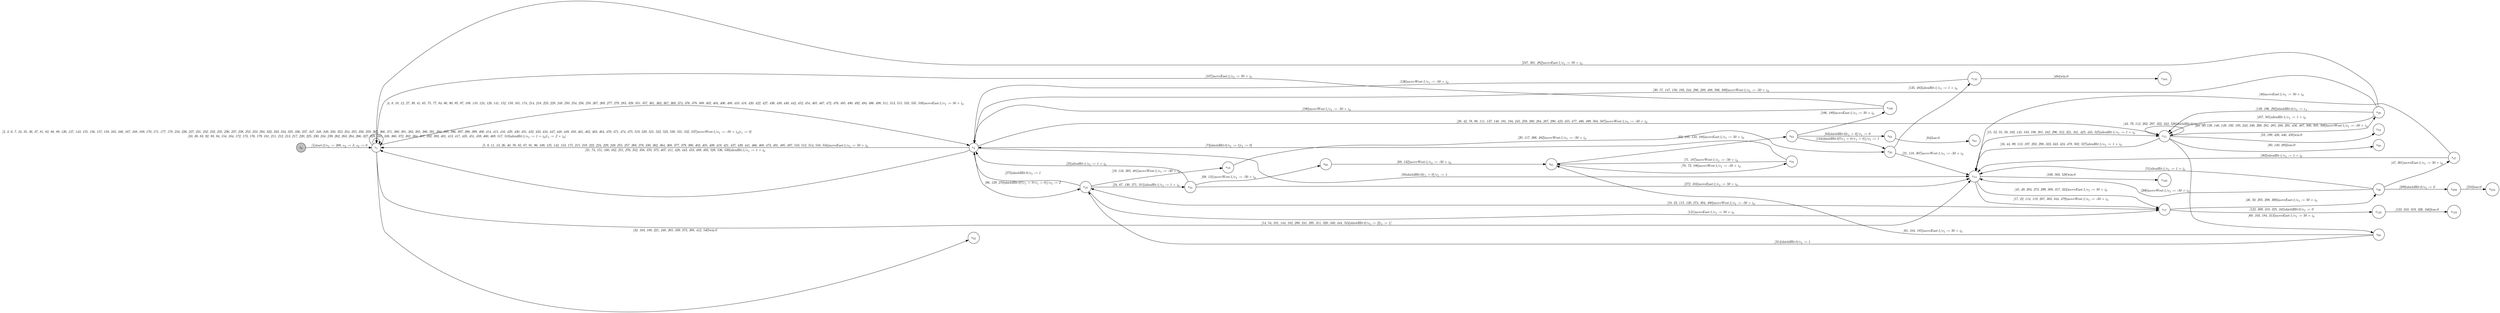digraph EFSM{
  graph [rankdir="LR", fontname="Latin Modern Math"];
  node [color="black", fillcolor="white", shape="circle", style="filled", fontname="Latin Modern Math"];
  edge [fontname="Latin Modern Math"];

  s0[fillcolor="gray", label=<s<sub>0</sub>>];
  s1[label=<s<sub>1</sub>>];
  s4[label=<s<sub>4</sub>>];
  s14[label=<s<sub>14</sub>>];
  s15[label=<s<sub>15</sub>>];
  s17[label=<s<sub>17</sub>>];
  s18[label=<s<sub>18</sub>>];
  s19[label=<s<sub>19</sub>>];
  s20[label=<s<sub>20</sub>>];
  s24[label=<s<sub>24</sub>>];
  s29[label=<s<sub>29</sub>>];
  s32[label=<s<sub>32</sub>>];
  s46[label=<s<sub>46</sub>>];
  s47[label=<s<sub>47</sub>>];
  s53[label=<s<sub>53</sub>>];
  s60[label=<s<sub>60</sub>>];
  s61[label=<s<sub>61</sub>>];
  s62[label=<s<sub>62</sub>>];
  s63[label=<s<sub>63</sub>>];
  s64[label=<s<sub>64</sub>>];
  s68[label=<s<sub>68</sub>>];
  s70[label=<s<sub>70</sub>>];
  s80[label=<s<sub>80</sub>>];
  s100[label=<s<sub>100</sub>>];
  s106[label=<s<sub>106</sub>>];
  s122[label=<s<sub>122</sub>>];
  s123[label=<s<sub>123</sub>>];
  s135[label=<s<sub>135</sub>>];
  s209[label=<s<sub>209</sub>>];
  s210[label=<s<sub>210</sub>>];
  s484[label=<s<sub>484</sub>>];

  s0->s1[label=<<i> [1]start:2/o<sub>1</sub> := 200, o<sub>2</sub> := 3, o<sub>3</sub> := 0</i>>];
  s24->s4[label=<<i> [25]alienHit:1/o<sub>1</sub> := 1 + i<sub>0</sub></i>>];
  s4->s1[label=<<i> [5, 9, 11, 13, 26, 40, 76, 85, 87, 91, 96, 109, 125, 142, 153, 175, 215, 219, 222, 224, 229, 249, 255, 257, 268, 278, 330, 362, 364, 368, 377, 379, 390, 403, 405, 409, 419, 421, 437, 439, 441, 466, 468, 473, 491, 495, 497, 510, 512, 514, 516, 534]moveEast:1/o<sub>1</sub> := 50 + i<sub>0</sub></i>>];
  s46->s47[label=<<i> [47, 301]moveEast:1/o<sub>1</sub> := 50 + i<sub>0</sub></i>>];
  s47->s14[label=<<i> [48]moveEast:1/o<sub>1</sub> := 50 + i<sub>0</sub></i>>];
  s17->s46[label=<<i> [46, 50, 205, 208, 300]moveEast:1/o<sub>1</sub> := 50 + i<sub>0</sub></i>>];
  s46->s14[label=<<i> [51]alienHit:1/o<sub>1</sub> := 1 + i<sub>0</sub></i>>];
  s14->s15[label=<<i> [15, 52, 55, 59, 102, 145, 183, 198, 201, 242, 296, 312, 321, 341, 425, 445, 525]alienHit:1/o<sub>1</sub> := 1 + i<sub>0</sub></i>>];
  s15->s53[label=<<i> [53, 199, 426, 446, 458]win:0</i>>];
  s4->s14[label=<<i> [58]shieldHit:0&#91;r<sub>1</sub> &gt; 0&#93;/o<sub>1</sub> := 1</i>>];
  s15->s60[label=<<i> [60, 103, 184, 313]moveEast:1/o<sub>1</sub> := 50 + i<sub>0</sub></i>>];
  s60->s61[label=<<i> [61, 104, 185]moveEast:1/o<sub>1</sub> := 50 + i<sub>0</sub></i>>];
  s61->s62[label=<<i> [62, 105, 133, 188]moveEast:1/o<sub>1</sub> := 50 + i<sub>0</sub></i>>];
  s62->s63[label=<<i> [63]shieldHit:0&#91;r<sub>1</sub> &gt; 0&#93;/o<sub>1</sub> := 0</i>>];
  s63->s64[label=<<i> [64]lose:0</i>>];
  s24->s68[label=<<i> [68, 131]moveWest:1/o<sub>1</sub> := -50 + i<sub>0</sub></i>>];
  s68->s61[label=<<i> [69, 132]moveWest:1/o<sub>1</sub> := -50 + i<sub>0</sub></i>>];
  s70->s61[label=<<i> [71, 187]moveWest:1/o<sub>1</sub> := -50 + i<sub>0</sub></i>>];
  s70->s4[label=<<i> [73]shieldHit:0/o<sub>1</sub> := 1&#91;r<sub>1</sub> := 0&#93;</i>>];
  s4->s1[label=<<i> [31, 74, 151, 160, 162, 251, 276, 352, 358, 370, 375, 407, 411, 428, 443, 453, 489, 493, 529, 536, 539]alienHit:1/o<sub>1</sub> := 1 + i<sub>0</sub></i>>];
  s15->s80[label=<<i> [80, 140, 293]lose:0</i>>];
  s62->s106[label=<<i> [106, 189]moveEast:1/o<sub>1</sub> := 50 + i<sub>0</sub></i>>];
  s106->s1[label=<<i> [107]moveEast:1/o<sub>1</sub> := 50 + i<sub>0</sub></i>>];
  s15->s15[label=<<i> [43, 79, 112, 202, 297, 322, 342, 526]shieldHit:0/o<sub>1</sub> := r<sub>1</sub></i>>];
  s18->s19[label=<<i> [19, 116, 305, 481]moveWest:1/o<sub>1</sub> := -50 + i<sub>0</sub></i>>];
  s19->s20[label=<<i> [20, 117, 306, 482]moveWest:1/o<sub>1</sub> := -50 + i<sub>0</sub></i>>];
  s20->s14[label=<<i> [21, 118, 307]moveWest:1/o<sub>1</sub> := -50 + i<sub>0</sub></i>>];
  s18->s17[label=<<i> [121]moveEast:1/o<sub>1</sub> := 50 + i<sub>0</sub></i>>];
  s17->s122[label=<<i> [122, 309, 318, 325, 345]shieldHit:0/o<sub>1</sub> := 0</i>>];
  s122->s123[label=<<i> [123, 310, 319, 326, 346]lose:0</i>>];
  s4->s18[label=<<i> [66, 129, 270]shieldHit:0&#91;!(r<sub>1</sub> &gt; 0&or;r<sub>1</sub> &gt; 0)&#93;/o<sub>1</sub> := 2</i>>];
  s62->s20[label=<<i> [134]shieldHit:0&#91;!(r<sub>1</sub> &gt; 0&or;r<sub>1</sub> &gt; 0)&#93;/o<sub>1</sub> := 1</i>>];
  s20->s135[label=<<i> [135, 483]alienHit:1/o<sub>1</sub> := 1 + i<sub>0</sub></i>>];
  s135->s4[label=<<i> [136]moveWest:1/o<sub>1</sub> := -50 + i<sub>0</sub></i>>];
  s61->s70[label=<<i> [70, 72, 186]moveWest:1/o<sub>1</sub> := -50 + i<sub>0</sub></i>>];
  s106->s4[label=<<i> [190]moveWest:1/o<sub>1</sub> := -50 + i<sub>0</sub></i>>];
  s4->s15[label=<<i> [28, 42, 78, 98, 111, 137, 148, 191, 194, 245, 259, 280, 284, 287, 290, 423, 455, 477, 486, 499, 504, 507]moveWest:1/o<sub>1</sub> := -50 + i<sub>0</sub></i>>];
  s15->s29[label=<<i> [29, 56, 138, 146, 149, 192, 195, 243, 246, 260, 281, 285, 288, 291, 456, 487, 500, 505, 508]moveWest:1/o<sub>1</sub> := -50 + i<sub>0</sub></i>>];
  s15->s14[label=<<i> [16, 44, 99, 113, 197, 203, 298, 323, 343, 424, 478, 502, 527]alienHit:1/o<sub>1</sub> := 1 + i<sub>0</sub></i>>];
  s46->s14[label=<<i> [206]moveWest:1/o<sub>1</sub> := -50 + i<sub>0</sub></i>>];
  s14->s17[label=<<i> [17, 22, 114, 119, 207, 303, 344, 479]moveWest:1/o<sub>1</sub> := -50 + i<sub>0</sub></i>>];
  s46->s209[label=<<i> [209]shieldHit:0/o<sub>1</sub> := 0</i>>];
  s209->s210[label=<<i> [210]lose:0</i>>];
  s29->s1[label=<<i> [247, 261, 282]moveEast:1/o<sub>1</sub> := 50 + i<sub>0</sub></i>>];
  s1->s1[label=<<i> [33, 38, 83, 92, 93, 94, 154, 164, 172, 173, 176, 179, 181, 211, 212, 213, 217, 220, 225, 230, 234, 239, 262, 263, 264, 266, 327, 328, 331, 338, 360, 372, 382, 384, 387, 392, 393, 401, 413, 417, 435, 451, 459, 460, 469, 517, 518]alienHit:1/o<sub>1</sub> := 1 + i<sub>0</sub>&#91;r<sub>1</sub> := 2 &times; i<sub>0</sub>&#93;</i>>];
  s18->s24[label=<<i> [24, 67, 130, 271, 315]alienHit:1/o<sub>1</sub> := 1 + i<sub>0</sub></i>>];
  s24->s14[label=<<i> [272, 316]moveEast:1/o<sub>1</sub> := 50 + i<sub>0</sub></i>>];
  s18->s4[label=<<i> [275]shieldHit:0/o<sub>1</sub> := 1</i>>];
  s1->s4[label=<<i> [4, 8, 10, 12, 27, 39, 41, 65, 75, 77, 84, 86, 90, 95, 97, 108, 110, 124, 128, 141, 152, 159, 161, 174, 214, 218, 223, 228, 248, 250, 254, 256, 258, 267, 269, 277, 279, 283, 329, 351, 357, 361, 363, 367, 369, 374, 376, 378, 389, 402, 404, 406, 408, 410, 418, 420, 422, 427, 436, 438, 440, 442, 452, 454, 465, 467, 472, 476, 485, 490, 492, 494, 496, 498, 511, 513, 515, 533, 535, 538]moveEast:1/o<sub>1</sub> := 50 + i<sub>0</sub></i>>];
  s29->s4[label=<<i> [30, 57, 147, 150, 193, 244, 286, 289, 488, 506, 509]moveWest:1/o<sub>1</sub> := -50 + i<sub>0</sub></i>>];
  s29->s15[label=<<i> [139, 196, 292]shieldHit:0/o<sub>1</sub> := r<sub>1</sub></i>>];
  s47->s14[label=<<i> [302]alienHit:1/o<sub>1</sub> := 1 + i<sub>0</sub></i>>];
  s17->s18[label=<<i> [18, 23, 115, 120, 274, 304, 480]moveWest:1/o<sub>1</sub> := -50 + i<sub>0</sub></i>>];
  s14->s17[label=<<i> [45, 49, 204, 273, 299, 308, 317, 324]moveEast:1/o<sub>1</sub> := 50 + i<sub>0</sub></i>>];
  s60->s18[label=<<i> [314]shieldHit:0/o<sub>1</sub> := 1</i>>];
  s1->s14[label=<<i> [14, 54, 101, 144, 182, 200, 241, 295, 311, 320, 340, 444, 524]shieldHit:0/o<sub>1</sub> := 2&#91;r<sub>1</sub> := 1&#93;</i>>];
  s29->s15[label=<<i> [457, 501]alienHit:1/o<sub>1</sub> := 1 + i<sub>0</sub></i>>];
  s135->s484[label=<<i> [484]win:0</i>>];
  s14->s100[label=<<i> [100, 503, 528]win:0</i>>];
  s1->s1[label=<<i> [2, 3, 6, 7, 34, 35, 36, 37, 81, 82, 88, 89, 126, 127, 143, 155, 156, 157, 158, 165, 166, 167, 168, 169, 170, 171, 177, 178, 216, 226, 227, 231, 232, 233, 235, 236, 237, 238, 252, 253, 294, 332, 333, 334, 335, 336, 337, 347, 348, 349, 350, 353, 354, 355, 356, 359, 365, 366, 371, 380, 381, 383, 385, 386, 391, 394, 395, 396, 397, 398, 399, 400, 414, 415, 416, 429, 430, 431, 432, 433, 434, 447, 448, 449, 450, 461, 462, 463, 464, 470, 471, 474, 475, 519, 520, 521, 522, 523, 530, 531, 532, 537]moveWest:1/o<sub>1</sub> := -50 + i<sub>0</sub>&#91;r<sub>1</sub> := 0&#93;</i>>];
  s1->s32[label=<<i> [32, 163, 180, 221, 240, 265, 339, 373, 388, 412, 540]win:0</i>>];
}